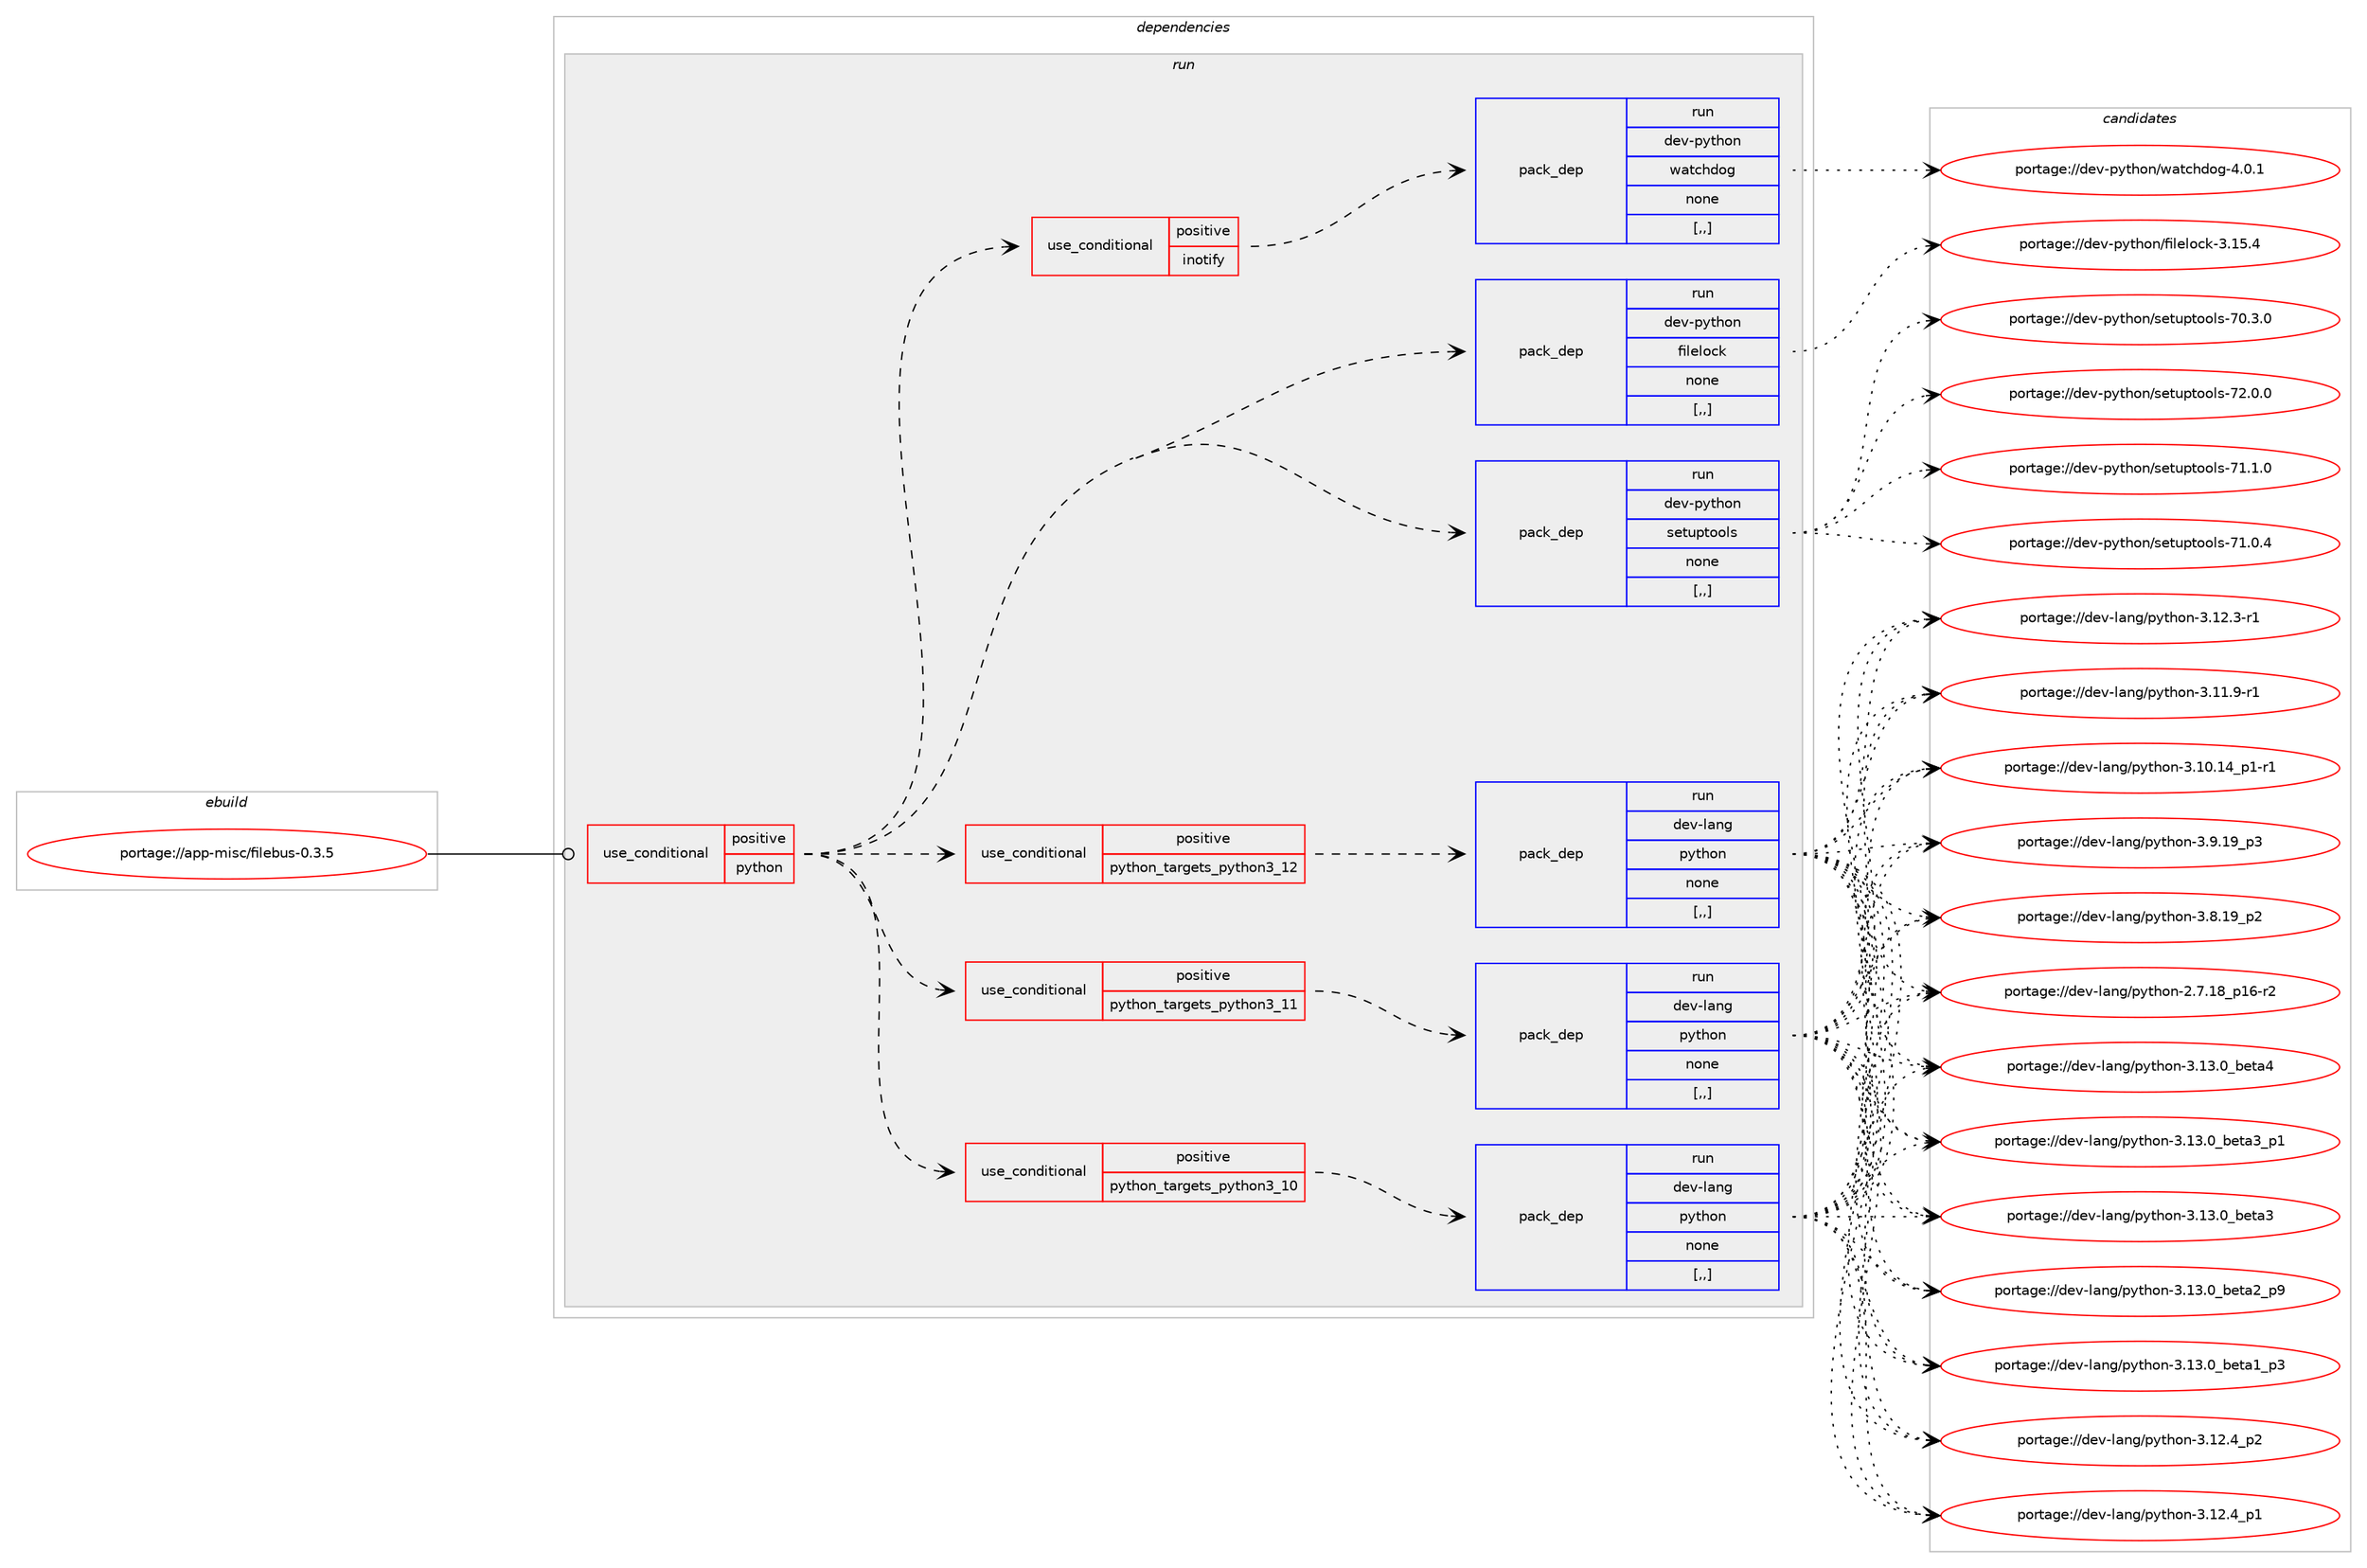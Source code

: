 digraph prolog {

# *************
# Graph options
# *************

newrank=true;
concentrate=true;
compound=true;
graph [rankdir=LR,fontname=Helvetica,fontsize=10,ranksep=1.5];#, ranksep=2.5, nodesep=0.2];
edge  [arrowhead=vee];
node  [fontname=Helvetica,fontsize=10];

# **********
# The ebuild
# **********

subgraph cluster_leftcol {
color=gray;
label=<<i>ebuild</i>>;
id [label="portage://app-misc/filebus-0.3.5", color=red, width=4, href="../app-misc/filebus-0.3.5.svg"];
}

# ****************
# The dependencies
# ****************

subgraph cluster_midcol {
color=gray;
label=<<i>dependencies</i>>;
subgraph cluster_compile {
fillcolor="#eeeeee";
style=filled;
label=<<i>compile</i>>;
}
subgraph cluster_compileandrun {
fillcolor="#eeeeee";
style=filled;
label=<<i>compile and run</i>>;
}
subgraph cluster_run {
fillcolor="#eeeeee";
style=filled;
label=<<i>run</i>>;
subgraph cond11979 {
dependency41298 [label=<<TABLE BORDER="0" CELLBORDER="1" CELLSPACING="0" CELLPADDING="4"><TR><TD ROWSPAN="3" CELLPADDING="10">use_conditional</TD></TR><TR><TD>positive</TD></TR><TR><TD>python</TD></TR></TABLE>>, shape=none, color=red];
subgraph cond11980 {
dependency41299 [label=<<TABLE BORDER="0" CELLBORDER="1" CELLSPACING="0" CELLPADDING="4"><TR><TD ROWSPAN="3" CELLPADDING="10">use_conditional</TD></TR><TR><TD>positive</TD></TR><TR><TD>python_targets_python3_10</TD></TR></TABLE>>, shape=none, color=red];
subgraph pack28927 {
dependency41300 [label=<<TABLE BORDER="0" CELLBORDER="1" CELLSPACING="0" CELLPADDING="4" WIDTH="220"><TR><TD ROWSPAN="6" CELLPADDING="30">pack_dep</TD></TR><TR><TD WIDTH="110">run</TD></TR><TR><TD>dev-lang</TD></TR><TR><TD>python</TD></TR><TR><TD>none</TD></TR><TR><TD>[,,]</TD></TR></TABLE>>, shape=none, color=blue];
}
dependency41299:e -> dependency41300:w [weight=20,style="dashed",arrowhead="vee"];
}
dependency41298:e -> dependency41299:w [weight=20,style="dashed",arrowhead="vee"];
subgraph cond11981 {
dependency41301 [label=<<TABLE BORDER="0" CELLBORDER="1" CELLSPACING="0" CELLPADDING="4"><TR><TD ROWSPAN="3" CELLPADDING="10">use_conditional</TD></TR><TR><TD>positive</TD></TR><TR><TD>python_targets_python3_11</TD></TR></TABLE>>, shape=none, color=red];
subgraph pack28928 {
dependency41302 [label=<<TABLE BORDER="0" CELLBORDER="1" CELLSPACING="0" CELLPADDING="4" WIDTH="220"><TR><TD ROWSPAN="6" CELLPADDING="30">pack_dep</TD></TR><TR><TD WIDTH="110">run</TD></TR><TR><TD>dev-lang</TD></TR><TR><TD>python</TD></TR><TR><TD>none</TD></TR><TR><TD>[,,]</TD></TR></TABLE>>, shape=none, color=blue];
}
dependency41301:e -> dependency41302:w [weight=20,style="dashed",arrowhead="vee"];
}
dependency41298:e -> dependency41301:w [weight=20,style="dashed",arrowhead="vee"];
subgraph cond11982 {
dependency41303 [label=<<TABLE BORDER="0" CELLBORDER="1" CELLSPACING="0" CELLPADDING="4"><TR><TD ROWSPAN="3" CELLPADDING="10">use_conditional</TD></TR><TR><TD>positive</TD></TR><TR><TD>python_targets_python3_12</TD></TR></TABLE>>, shape=none, color=red];
subgraph pack28929 {
dependency41304 [label=<<TABLE BORDER="0" CELLBORDER="1" CELLSPACING="0" CELLPADDING="4" WIDTH="220"><TR><TD ROWSPAN="6" CELLPADDING="30">pack_dep</TD></TR><TR><TD WIDTH="110">run</TD></TR><TR><TD>dev-lang</TD></TR><TR><TD>python</TD></TR><TR><TD>none</TD></TR><TR><TD>[,,]</TD></TR></TABLE>>, shape=none, color=blue];
}
dependency41303:e -> dependency41304:w [weight=20,style="dashed",arrowhead="vee"];
}
dependency41298:e -> dependency41303:w [weight=20,style="dashed",arrowhead="vee"];
subgraph pack28930 {
dependency41305 [label=<<TABLE BORDER="0" CELLBORDER="1" CELLSPACING="0" CELLPADDING="4" WIDTH="220"><TR><TD ROWSPAN="6" CELLPADDING="30">pack_dep</TD></TR><TR><TD WIDTH="110">run</TD></TR><TR><TD>dev-python</TD></TR><TR><TD>setuptools</TD></TR><TR><TD>none</TD></TR><TR><TD>[,,]</TD></TR></TABLE>>, shape=none, color=blue];
}
dependency41298:e -> dependency41305:w [weight=20,style="dashed",arrowhead="vee"];
subgraph pack28931 {
dependency41306 [label=<<TABLE BORDER="0" CELLBORDER="1" CELLSPACING="0" CELLPADDING="4" WIDTH="220"><TR><TD ROWSPAN="6" CELLPADDING="30">pack_dep</TD></TR><TR><TD WIDTH="110">run</TD></TR><TR><TD>dev-python</TD></TR><TR><TD>filelock</TD></TR><TR><TD>none</TD></TR><TR><TD>[,,]</TD></TR></TABLE>>, shape=none, color=blue];
}
dependency41298:e -> dependency41306:w [weight=20,style="dashed",arrowhead="vee"];
subgraph cond11983 {
dependency41307 [label=<<TABLE BORDER="0" CELLBORDER="1" CELLSPACING="0" CELLPADDING="4"><TR><TD ROWSPAN="3" CELLPADDING="10">use_conditional</TD></TR><TR><TD>positive</TD></TR><TR><TD>inotify</TD></TR></TABLE>>, shape=none, color=red];
subgraph pack28932 {
dependency41308 [label=<<TABLE BORDER="0" CELLBORDER="1" CELLSPACING="0" CELLPADDING="4" WIDTH="220"><TR><TD ROWSPAN="6" CELLPADDING="30">pack_dep</TD></TR><TR><TD WIDTH="110">run</TD></TR><TR><TD>dev-python</TD></TR><TR><TD>watchdog</TD></TR><TR><TD>none</TD></TR><TR><TD>[,,]</TD></TR></TABLE>>, shape=none, color=blue];
}
dependency41307:e -> dependency41308:w [weight=20,style="dashed",arrowhead="vee"];
}
dependency41298:e -> dependency41307:w [weight=20,style="dashed",arrowhead="vee"];
}
id:e -> dependency41298:w [weight=20,style="solid",arrowhead="odot"];
}
}

# **************
# The candidates
# **************

subgraph cluster_choices {
rank=same;
color=gray;
label=<<i>candidates</i>>;

subgraph choice28927 {
color=black;
nodesep=1;
choice1001011184510897110103471121211161041111104551464951464895981011169752 [label="portage://dev-lang/python-3.13.0_beta4", color=red, width=4,href="../dev-lang/python-3.13.0_beta4.svg"];
choice10010111845108971101034711212111610411111045514649514648959810111697519511249 [label="portage://dev-lang/python-3.13.0_beta3_p1", color=red, width=4,href="../dev-lang/python-3.13.0_beta3_p1.svg"];
choice1001011184510897110103471121211161041111104551464951464895981011169751 [label="portage://dev-lang/python-3.13.0_beta3", color=red, width=4,href="../dev-lang/python-3.13.0_beta3.svg"];
choice10010111845108971101034711212111610411111045514649514648959810111697509511257 [label="portage://dev-lang/python-3.13.0_beta2_p9", color=red, width=4,href="../dev-lang/python-3.13.0_beta2_p9.svg"];
choice10010111845108971101034711212111610411111045514649514648959810111697499511251 [label="portage://dev-lang/python-3.13.0_beta1_p3", color=red, width=4,href="../dev-lang/python-3.13.0_beta1_p3.svg"];
choice100101118451089711010347112121116104111110455146495046529511250 [label="portage://dev-lang/python-3.12.4_p2", color=red, width=4,href="../dev-lang/python-3.12.4_p2.svg"];
choice100101118451089711010347112121116104111110455146495046529511249 [label="portage://dev-lang/python-3.12.4_p1", color=red, width=4,href="../dev-lang/python-3.12.4_p1.svg"];
choice100101118451089711010347112121116104111110455146495046514511449 [label="portage://dev-lang/python-3.12.3-r1", color=red, width=4,href="../dev-lang/python-3.12.3-r1.svg"];
choice100101118451089711010347112121116104111110455146494946574511449 [label="portage://dev-lang/python-3.11.9-r1", color=red, width=4,href="../dev-lang/python-3.11.9-r1.svg"];
choice100101118451089711010347112121116104111110455146494846495295112494511449 [label="portage://dev-lang/python-3.10.14_p1-r1", color=red, width=4,href="../dev-lang/python-3.10.14_p1-r1.svg"];
choice100101118451089711010347112121116104111110455146574649579511251 [label="portage://dev-lang/python-3.9.19_p3", color=red, width=4,href="../dev-lang/python-3.9.19_p3.svg"];
choice100101118451089711010347112121116104111110455146564649579511250 [label="portage://dev-lang/python-3.8.19_p2", color=red, width=4,href="../dev-lang/python-3.8.19_p2.svg"];
choice100101118451089711010347112121116104111110455046554649569511249544511450 [label="portage://dev-lang/python-2.7.18_p16-r2", color=red, width=4,href="../dev-lang/python-2.7.18_p16-r2.svg"];
dependency41300:e -> choice1001011184510897110103471121211161041111104551464951464895981011169752:w [style=dotted,weight="100"];
dependency41300:e -> choice10010111845108971101034711212111610411111045514649514648959810111697519511249:w [style=dotted,weight="100"];
dependency41300:e -> choice1001011184510897110103471121211161041111104551464951464895981011169751:w [style=dotted,weight="100"];
dependency41300:e -> choice10010111845108971101034711212111610411111045514649514648959810111697509511257:w [style=dotted,weight="100"];
dependency41300:e -> choice10010111845108971101034711212111610411111045514649514648959810111697499511251:w [style=dotted,weight="100"];
dependency41300:e -> choice100101118451089711010347112121116104111110455146495046529511250:w [style=dotted,weight="100"];
dependency41300:e -> choice100101118451089711010347112121116104111110455146495046529511249:w [style=dotted,weight="100"];
dependency41300:e -> choice100101118451089711010347112121116104111110455146495046514511449:w [style=dotted,weight="100"];
dependency41300:e -> choice100101118451089711010347112121116104111110455146494946574511449:w [style=dotted,weight="100"];
dependency41300:e -> choice100101118451089711010347112121116104111110455146494846495295112494511449:w [style=dotted,weight="100"];
dependency41300:e -> choice100101118451089711010347112121116104111110455146574649579511251:w [style=dotted,weight="100"];
dependency41300:e -> choice100101118451089711010347112121116104111110455146564649579511250:w [style=dotted,weight="100"];
dependency41300:e -> choice100101118451089711010347112121116104111110455046554649569511249544511450:w [style=dotted,weight="100"];
}
subgraph choice28928 {
color=black;
nodesep=1;
choice1001011184510897110103471121211161041111104551464951464895981011169752 [label="portage://dev-lang/python-3.13.0_beta4", color=red, width=4,href="../dev-lang/python-3.13.0_beta4.svg"];
choice10010111845108971101034711212111610411111045514649514648959810111697519511249 [label="portage://dev-lang/python-3.13.0_beta3_p1", color=red, width=4,href="../dev-lang/python-3.13.0_beta3_p1.svg"];
choice1001011184510897110103471121211161041111104551464951464895981011169751 [label="portage://dev-lang/python-3.13.0_beta3", color=red, width=4,href="../dev-lang/python-3.13.0_beta3.svg"];
choice10010111845108971101034711212111610411111045514649514648959810111697509511257 [label="portage://dev-lang/python-3.13.0_beta2_p9", color=red, width=4,href="../dev-lang/python-3.13.0_beta2_p9.svg"];
choice10010111845108971101034711212111610411111045514649514648959810111697499511251 [label="portage://dev-lang/python-3.13.0_beta1_p3", color=red, width=4,href="../dev-lang/python-3.13.0_beta1_p3.svg"];
choice100101118451089711010347112121116104111110455146495046529511250 [label="portage://dev-lang/python-3.12.4_p2", color=red, width=4,href="../dev-lang/python-3.12.4_p2.svg"];
choice100101118451089711010347112121116104111110455146495046529511249 [label="portage://dev-lang/python-3.12.4_p1", color=red, width=4,href="../dev-lang/python-3.12.4_p1.svg"];
choice100101118451089711010347112121116104111110455146495046514511449 [label="portage://dev-lang/python-3.12.3-r1", color=red, width=4,href="../dev-lang/python-3.12.3-r1.svg"];
choice100101118451089711010347112121116104111110455146494946574511449 [label="portage://dev-lang/python-3.11.9-r1", color=red, width=4,href="../dev-lang/python-3.11.9-r1.svg"];
choice100101118451089711010347112121116104111110455146494846495295112494511449 [label="portage://dev-lang/python-3.10.14_p1-r1", color=red, width=4,href="../dev-lang/python-3.10.14_p1-r1.svg"];
choice100101118451089711010347112121116104111110455146574649579511251 [label="portage://dev-lang/python-3.9.19_p3", color=red, width=4,href="../dev-lang/python-3.9.19_p3.svg"];
choice100101118451089711010347112121116104111110455146564649579511250 [label="portage://dev-lang/python-3.8.19_p2", color=red, width=4,href="../dev-lang/python-3.8.19_p2.svg"];
choice100101118451089711010347112121116104111110455046554649569511249544511450 [label="portage://dev-lang/python-2.7.18_p16-r2", color=red, width=4,href="../dev-lang/python-2.7.18_p16-r2.svg"];
dependency41302:e -> choice1001011184510897110103471121211161041111104551464951464895981011169752:w [style=dotted,weight="100"];
dependency41302:e -> choice10010111845108971101034711212111610411111045514649514648959810111697519511249:w [style=dotted,weight="100"];
dependency41302:e -> choice1001011184510897110103471121211161041111104551464951464895981011169751:w [style=dotted,weight="100"];
dependency41302:e -> choice10010111845108971101034711212111610411111045514649514648959810111697509511257:w [style=dotted,weight="100"];
dependency41302:e -> choice10010111845108971101034711212111610411111045514649514648959810111697499511251:w [style=dotted,weight="100"];
dependency41302:e -> choice100101118451089711010347112121116104111110455146495046529511250:w [style=dotted,weight="100"];
dependency41302:e -> choice100101118451089711010347112121116104111110455146495046529511249:w [style=dotted,weight="100"];
dependency41302:e -> choice100101118451089711010347112121116104111110455146495046514511449:w [style=dotted,weight="100"];
dependency41302:e -> choice100101118451089711010347112121116104111110455146494946574511449:w [style=dotted,weight="100"];
dependency41302:e -> choice100101118451089711010347112121116104111110455146494846495295112494511449:w [style=dotted,weight="100"];
dependency41302:e -> choice100101118451089711010347112121116104111110455146574649579511251:w [style=dotted,weight="100"];
dependency41302:e -> choice100101118451089711010347112121116104111110455146564649579511250:w [style=dotted,weight="100"];
dependency41302:e -> choice100101118451089711010347112121116104111110455046554649569511249544511450:w [style=dotted,weight="100"];
}
subgraph choice28929 {
color=black;
nodesep=1;
choice1001011184510897110103471121211161041111104551464951464895981011169752 [label="portage://dev-lang/python-3.13.0_beta4", color=red, width=4,href="../dev-lang/python-3.13.0_beta4.svg"];
choice10010111845108971101034711212111610411111045514649514648959810111697519511249 [label="portage://dev-lang/python-3.13.0_beta3_p1", color=red, width=4,href="../dev-lang/python-3.13.0_beta3_p1.svg"];
choice1001011184510897110103471121211161041111104551464951464895981011169751 [label="portage://dev-lang/python-3.13.0_beta3", color=red, width=4,href="../dev-lang/python-3.13.0_beta3.svg"];
choice10010111845108971101034711212111610411111045514649514648959810111697509511257 [label="portage://dev-lang/python-3.13.0_beta2_p9", color=red, width=4,href="../dev-lang/python-3.13.0_beta2_p9.svg"];
choice10010111845108971101034711212111610411111045514649514648959810111697499511251 [label="portage://dev-lang/python-3.13.0_beta1_p3", color=red, width=4,href="../dev-lang/python-3.13.0_beta1_p3.svg"];
choice100101118451089711010347112121116104111110455146495046529511250 [label="portage://dev-lang/python-3.12.4_p2", color=red, width=4,href="../dev-lang/python-3.12.4_p2.svg"];
choice100101118451089711010347112121116104111110455146495046529511249 [label="portage://dev-lang/python-3.12.4_p1", color=red, width=4,href="../dev-lang/python-3.12.4_p1.svg"];
choice100101118451089711010347112121116104111110455146495046514511449 [label="portage://dev-lang/python-3.12.3-r1", color=red, width=4,href="../dev-lang/python-3.12.3-r1.svg"];
choice100101118451089711010347112121116104111110455146494946574511449 [label="portage://dev-lang/python-3.11.9-r1", color=red, width=4,href="../dev-lang/python-3.11.9-r1.svg"];
choice100101118451089711010347112121116104111110455146494846495295112494511449 [label="portage://dev-lang/python-3.10.14_p1-r1", color=red, width=4,href="../dev-lang/python-3.10.14_p1-r1.svg"];
choice100101118451089711010347112121116104111110455146574649579511251 [label="portage://dev-lang/python-3.9.19_p3", color=red, width=4,href="../dev-lang/python-3.9.19_p3.svg"];
choice100101118451089711010347112121116104111110455146564649579511250 [label="portage://dev-lang/python-3.8.19_p2", color=red, width=4,href="../dev-lang/python-3.8.19_p2.svg"];
choice100101118451089711010347112121116104111110455046554649569511249544511450 [label="portage://dev-lang/python-2.7.18_p16-r2", color=red, width=4,href="../dev-lang/python-2.7.18_p16-r2.svg"];
dependency41304:e -> choice1001011184510897110103471121211161041111104551464951464895981011169752:w [style=dotted,weight="100"];
dependency41304:e -> choice10010111845108971101034711212111610411111045514649514648959810111697519511249:w [style=dotted,weight="100"];
dependency41304:e -> choice1001011184510897110103471121211161041111104551464951464895981011169751:w [style=dotted,weight="100"];
dependency41304:e -> choice10010111845108971101034711212111610411111045514649514648959810111697509511257:w [style=dotted,weight="100"];
dependency41304:e -> choice10010111845108971101034711212111610411111045514649514648959810111697499511251:w [style=dotted,weight="100"];
dependency41304:e -> choice100101118451089711010347112121116104111110455146495046529511250:w [style=dotted,weight="100"];
dependency41304:e -> choice100101118451089711010347112121116104111110455146495046529511249:w [style=dotted,weight="100"];
dependency41304:e -> choice100101118451089711010347112121116104111110455146495046514511449:w [style=dotted,weight="100"];
dependency41304:e -> choice100101118451089711010347112121116104111110455146494946574511449:w [style=dotted,weight="100"];
dependency41304:e -> choice100101118451089711010347112121116104111110455146494846495295112494511449:w [style=dotted,weight="100"];
dependency41304:e -> choice100101118451089711010347112121116104111110455146574649579511251:w [style=dotted,weight="100"];
dependency41304:e -> choice100101118451089711010347112121116104111110455146564649579511250:w [style=dotted,weight="100"];
dependency41304:e -> choice100101118451089711010347112121116104111110455046554649569511249544511450:w [style=dotted,weight="100"];
}
subgraph choice28930 {
color=black;
nodesep=1;
choice100101118451121211161041111104711510111611711211611111110811545555046484648 [label="portage://dev-python/setuptools-72.0.0", color=red, width=4,href="../dev-python/setuptools-72.0.0.svg"];
choice100101118451121211161041111104711510111611711211611111110811545554946494648 [label="portage://dev-python/setuptools-71.1.0", color=red, width=4,href="../dev-python/setuptools-71.1.0.svg"];
choice100101118451121211161041111104711510111611711211611111110811545554946484652 [label="portage://dev-python/setuptools-71.0.4", color=red, width=4,href="../dev-python/setuptools-71.0.4.svg"];
choice100101118451121211161041111104711510111611711211611111110811545554846514648 [label="portage://dev-python/setuptools-70.3.0", color=red, width=4,href="../dev-python/setuptools-70.3.0.svg"];
dependency41305:e -> choice100101118451121211161041111104711510111611711211611111110811545555046484648:w [style=dotted,weight="100"];
dependency41305:e -> choice100101118451121211161041111104711510111611711211611111110811545554946494648:w [style=dotted,weight="100"];
dependency41305:e -> choice100101118451121211161041111104711510111611711211611111110811545554946484652:w [style=dotted,weight="100"];
dependency41305:e -> choice100101118451121211161041111104711510111611711211611111110811545554846514648:w [style=dotted,weight="100"];
}
subgraph choice28931 {
color=black;
nodesep=1;
choice10010111845112121116104111110471021051081011081119910745514649534652 [label="portage://dev-python/filelock-3.15.4", color=red, width=4,href="../dev-python/filelock-3.15.4.svg"];
dependency41306:e -> choice10010111845112121116104111110471021051081011081119910745514649534652:w [style=dotted,weight="100"];
}
subgraph choice28932 {
color=black;
nodesep=1;
choice10010111845112121116104111110471199711699104100111103455246484649 [label="portage://dev-python/watchdog-4.0.1", color=red, width=4,href="../dev-python/watchdog-4.0.1.svg"];
dependency41308:e -> choice10010111845112121116104111110471199711699104100111103455246484649:w [style=dotted,weight="100"];
}
}

}
